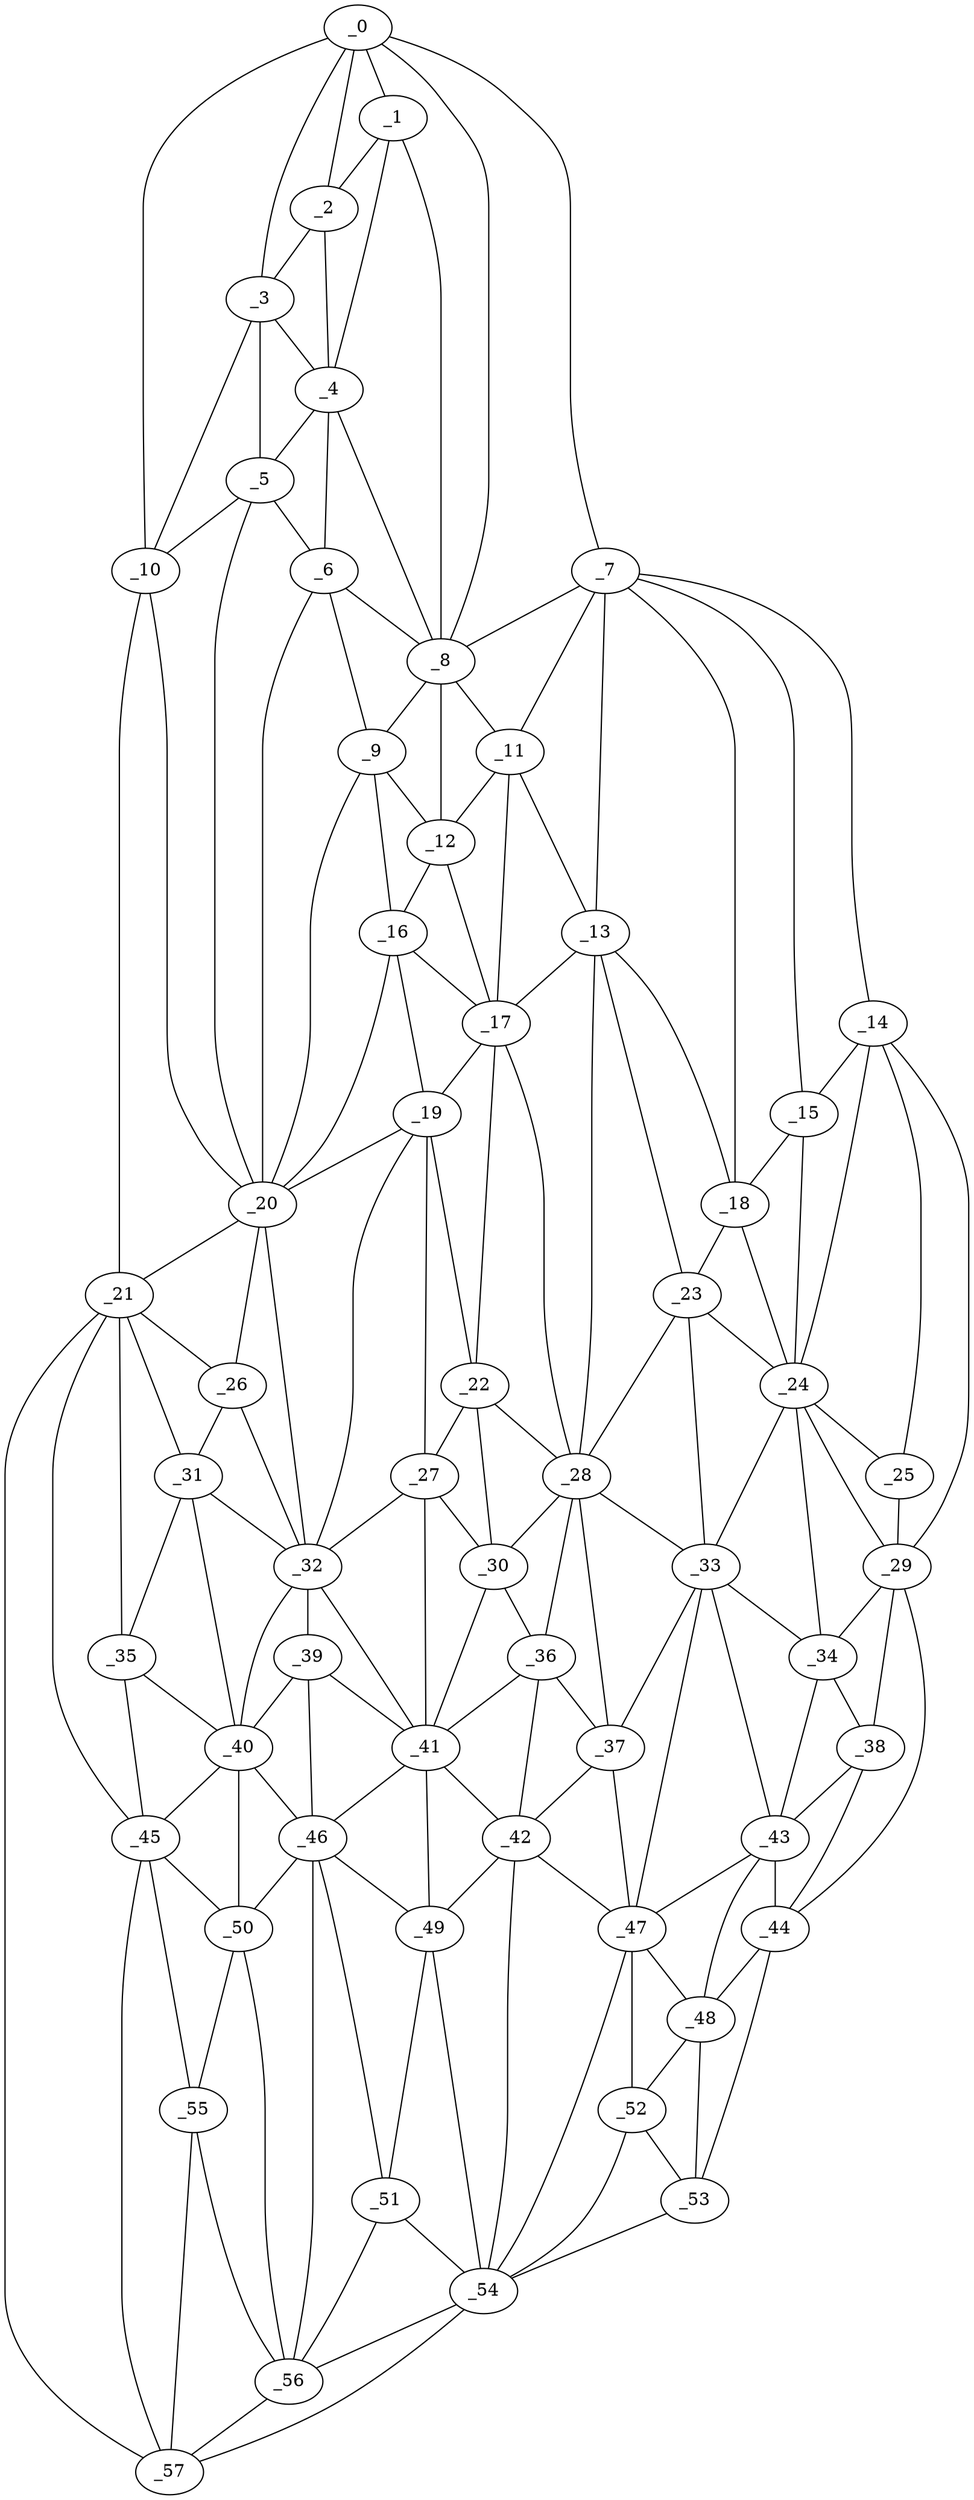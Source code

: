 graph "obj81__190.gxl" {
	_0	 [x=1,
		y=21];
	_1	 [x=18,
		y=25];
	_0 -- _1	 [valence=1];
	_2	 [x=28,
		y=24];
	_0 -- _2	 [valence=2];
	_3	 [x=35,
		y=22];
	_0 -- _3	 [valence=1];
	_7	 [x=52,
		y=104];
	_0 -- _7	 [valence=1];
	_8	 [x=55,
		y=69];
	_0 -- _8	 [valence=2];
	_10	 [x=58,
		y=6];
	_0 -- _10	 [valence=1];
	_1 -- _2	 [valence=2];
	_4	 [x=36,
		y=36];
	_1 -- _4	 [valence=2];
	_1 -- _8	 [valence=1];
	_2 -- _3	 [valence=2];
	_2 -- _4	 [valence=2];
	_3 -- _4	 [valence=2];
	_5	 [x=41,
		y=31];
	_3 -- _5	 [valence=2];
	_3 -- _10	 [valence=2];
	_4 -- _5	 [valence=2];
	_6	 [x=47,
		y=46];
	_4 -- _6	 [valence=2];
	_4 -- _8	 [valence=2];
	_5 -- _6	 [valence=2];
	_5 -- _10	 [valence=2];
	_20	 [x=79,
		y=40];
	_5 -- _20	 [valence=1];
	_6 -- _8	 [valence=1];
	_9	 [x=56,
		y=57];
	_6 -- _9	 [valence=2];
	_6 -- _20	 [valence=2];
	_7 -- _8	 [valence=2];
	_11	 [x=61,
		y=84];
	_7 -- _11	 [valence=1];
	_13	 [x=67,
		y=88];
	_7 -- _13	 [valence=2];
	_14	 [x=67,
		y=117];
	_7 -- _14	 [valence=1];
	_15	 [x=70,
		y=105];
	_7 -- _15	 [valence=1];
	_18	 [x=72,
		y=97];
	_7 -- _18	 [valence=2];
	_8 -- _9	 [valence=2];
	_8 -- _11	 [valence=2];
	_12	 [x=62,
		y=68];
	_8 -- _12	 [valence=2];
	_9 -- _12	 [valence=1];
	_16	 [x=71,
		y=59];
	_9 -- _16	 [valence=2];
	_9 -- _20	 [valence=2];
	_10 -- _20	 [valence=1];
	_21	 [x=81,
		y=9];
	_10 -- _21	 [valence=1];
	_11 -- _12	 [valence=2];
	_11 -- _13	 [valence=2];
	_17	 [x=72,
		y=71];
	_11 -- _17	 [valence=2];
	_12 -- _16	 [valence=1];
	_12 -- _17	 [valence=1];
	_13 -- _17	 [valence=1];
	_13 -- _18	 [valence=2];
	_23	 [x=82,
		y=93];
	_13 -- _23	 [valence=1];
	_28	 [x=85,
		y=87];
	_13 -- _28	 [valence=2];
	_14 -- _15	 [valence=2];
	_24	 [x=82,
		y=108];
	_14 -- _24	 [valence=2];
	_25	 [x=82,
		y=119];
	_14 -- _25	 [valence=2];
	_29	 [x=87,
		y=120];
	_14 -- _29	 [valence=1];
	_15 -- _18	 [valence=2];
	_15 -- _24	 [valence=1];
	_16 -- _17	 [valence=2];
	_19	 [x=76,
		y=58];
	_16 -- _19	 [valence=1];
	_16 -- _20	 [valence=1];
	_17 -- _19	 [valence=2];
	_22	 [x=82,
		y=71];
	_17 -- _22	 [valence=2];
	_17 -- _28	 [valence=1];
	_18 -- _23	 [valence=2];
	_18 -- _24	 [valence=1];
	_19 -- _20	 [valence=2];
	_19 -- _22	 [valence=1];
	_27	 [x=85,
		y=61];
	_19 -- _27	 [valence=2];
	_32	 [x=91,
		y=55];
	_19 -- _32	 [valence=2];
	_20 -- _21	 [valence=2];
	_26	 [x=85,
		y=39];
	_20 -- _26	 [valence=1];
	_20 -- _32	 [valence=1];
	_21 -- _26	 [valence=2];
	_31	 [x=90,
		y=39];
	_21 -- _31	 [valence=1];
	_35	 [x=96,
		y=38];
	_21 -- _35	 [valence=1];
	_45	 [x=105,
		y=37];
	_21 -- _45	 [valence=2];
	_57	 [x=127,
		y=21];
	_21 -- _57	 [valence=1];
	_22 -- _27	 [valence=2];
	_22 -- _28	 [valence=2];
	_30	 [x=89,
		y=77];
	_22 -- _30	 [valence=2];
	_23 -- _24	 [valence=2];
	_23 -- _28	 [valence=2];
	_33	 [x=94,
		y=99];
	_23 -- _33	 [valence=2];
	_24 -- _25	 [valence=2];
	_24 -- _29	 [valence=2];
	_24 -- _33	 [valence=2];
	_34	 [x=95,
		y=113];
	_24 -- _34	 [valence=2];
	_25 -- _29	 [valence=1];
	_26 -- _31	 [valence=1];
	_26 -- _32	 [valence=2];
	_27 -- _30	 [valence=1];
	_27 -- _32	 [valence=2];
	_41	 [x=103,
		y=61];
	_27 -- _41	 [valence=2];
	_28 -- _30	 [valence=2];
	_28 -- _33	 [valence=2];
	_36	 [x=96,
		y=81];
	_28 -- _36	 [valence=2];
	_37	 [x=98,
		y=91];
	_28 -- _37	 [valence=1];
	_29 -- _34	 [valence=2];
	_38	 [x=100,
		y=117];
	_29 -- _38	 [valence=2];
	_44	 [x=104,
		y=118];
	_29 -- _44	 [valence=1];
	_30 -- _36	 [valence=2];
	_30 -- _41	 [valence=2];
	_31 -- _32	 [valence=2];
	_31 -- _35	 [valence=2];
	_40	 [x=103,
		y=47];
	_31 -- _40	 [valence=1];
	_39	 [x=101,
		y=54];
	_32 -- _39	 [valence=2];
	_32 -- _40	 [valence=1];
	_32 -- _41	 [valence=2];
	_33 -- _34	 [valence=2];
	_33 -- _37	 [valence=2];
	_43	 [x=104,
		y=110];
	_33 -- _43	 [valence=1];
	_47	 [x=109,
		y=92];
	_33 -- _47	 [valence=2];
	_34 -- _38	 [valence=2];
	_34 -- _43	 [valence=1];
	_35 -- _40	 [valence=1];
	_35 -- _45	 [valence=2];
	_36 -- _37	 [valence=2];
	_36 -- _41	 [valence=1];
	_42	 [x=104,
		y=82];
	_36 -- _42	 [valence=2];
	_37 -- _42	 [valence=2];
	_37 -- _47	 [valence=2];
	_38 -- _43	 [valence=2];
	_38 -- _44	 [valence=2];
	_39 -- _40	 [valence=2];
	_39 -- _41	 [valence=2];
	_46	 [x=108,
		y=58];
	_39 -- _46	 [valence=2];
	_40 -- _45	 [valence=2];
	_40 -- _46	 [valence=2];
	_50	 [x=115,
		y=47];
	_40 -- _50	 [valence=2];
	_41 -- _42	 [valence=2];
	_41 -- _46	 [valence=1];
	_49	 [x=113,
		y=70];
	_41 -- _49	 [valence=2];
	_42 -- _47	 [valence=2];
	_42 -- _49	 [valence=2];
	_54	 [x=121,
		y=87];
	_42 -- _54	 [valence=2];
	_43 -- _44	 [valence=1];
	_43 -- _47	 [valence=2];
	_48	 [x=112,
		y=107];
	_43 -- _48	 [valence=1];
	_44 -- _48	 [valence=2];
	_53	 [x=117,
		y=106];
	_44 -- _53	 [valence=1];
	_45 -- _50	 [valence=1];
	_55	 [x=122,
		y=34];
	_45 -- _55	 [valence=2];
	_45 -- _57	 [valence=1];
	_46 -- _49	 [valence=2];
	_46 -- _50	 [valence=2];
	_51	 [x=117,
		y=66];
	_46 -- _51	 [valence=2];
	_56	 [x=123,
		y=52];
	_46 -- _56	 [valence=2];
	_47 -- _48	 [valence=2];
	_52	 [x=117,
		y=95];
	_47 -- _52	 [valence=1];
	_47 -- _54	 [valence=2];
	_48 -- _52	 [valence=2];
	_48 -- _53	 [valence=2];
	_49 -- _51	 [valence=1];
	_49 -- _54	 [valence=2];
	_50 -- _55	 [valence=2];
	_50 -- _56	 [valence=2];
	_51 -- _54	 [valence=1];
	_51 -- _56	 [valence=2];
	_52 -- _53	 [valence=1];
	_52 -- _54	 [valence=2];
	_53 -- _54	 [valence=1];
	_54 -- _56	 [valence=2];
	_54 -- _57	 [valence=1];
	_55 -- _56	 [valence=2];
	_55 -- _57	 [valence=2];
	_56 -- _57	 [valence=2];
}
